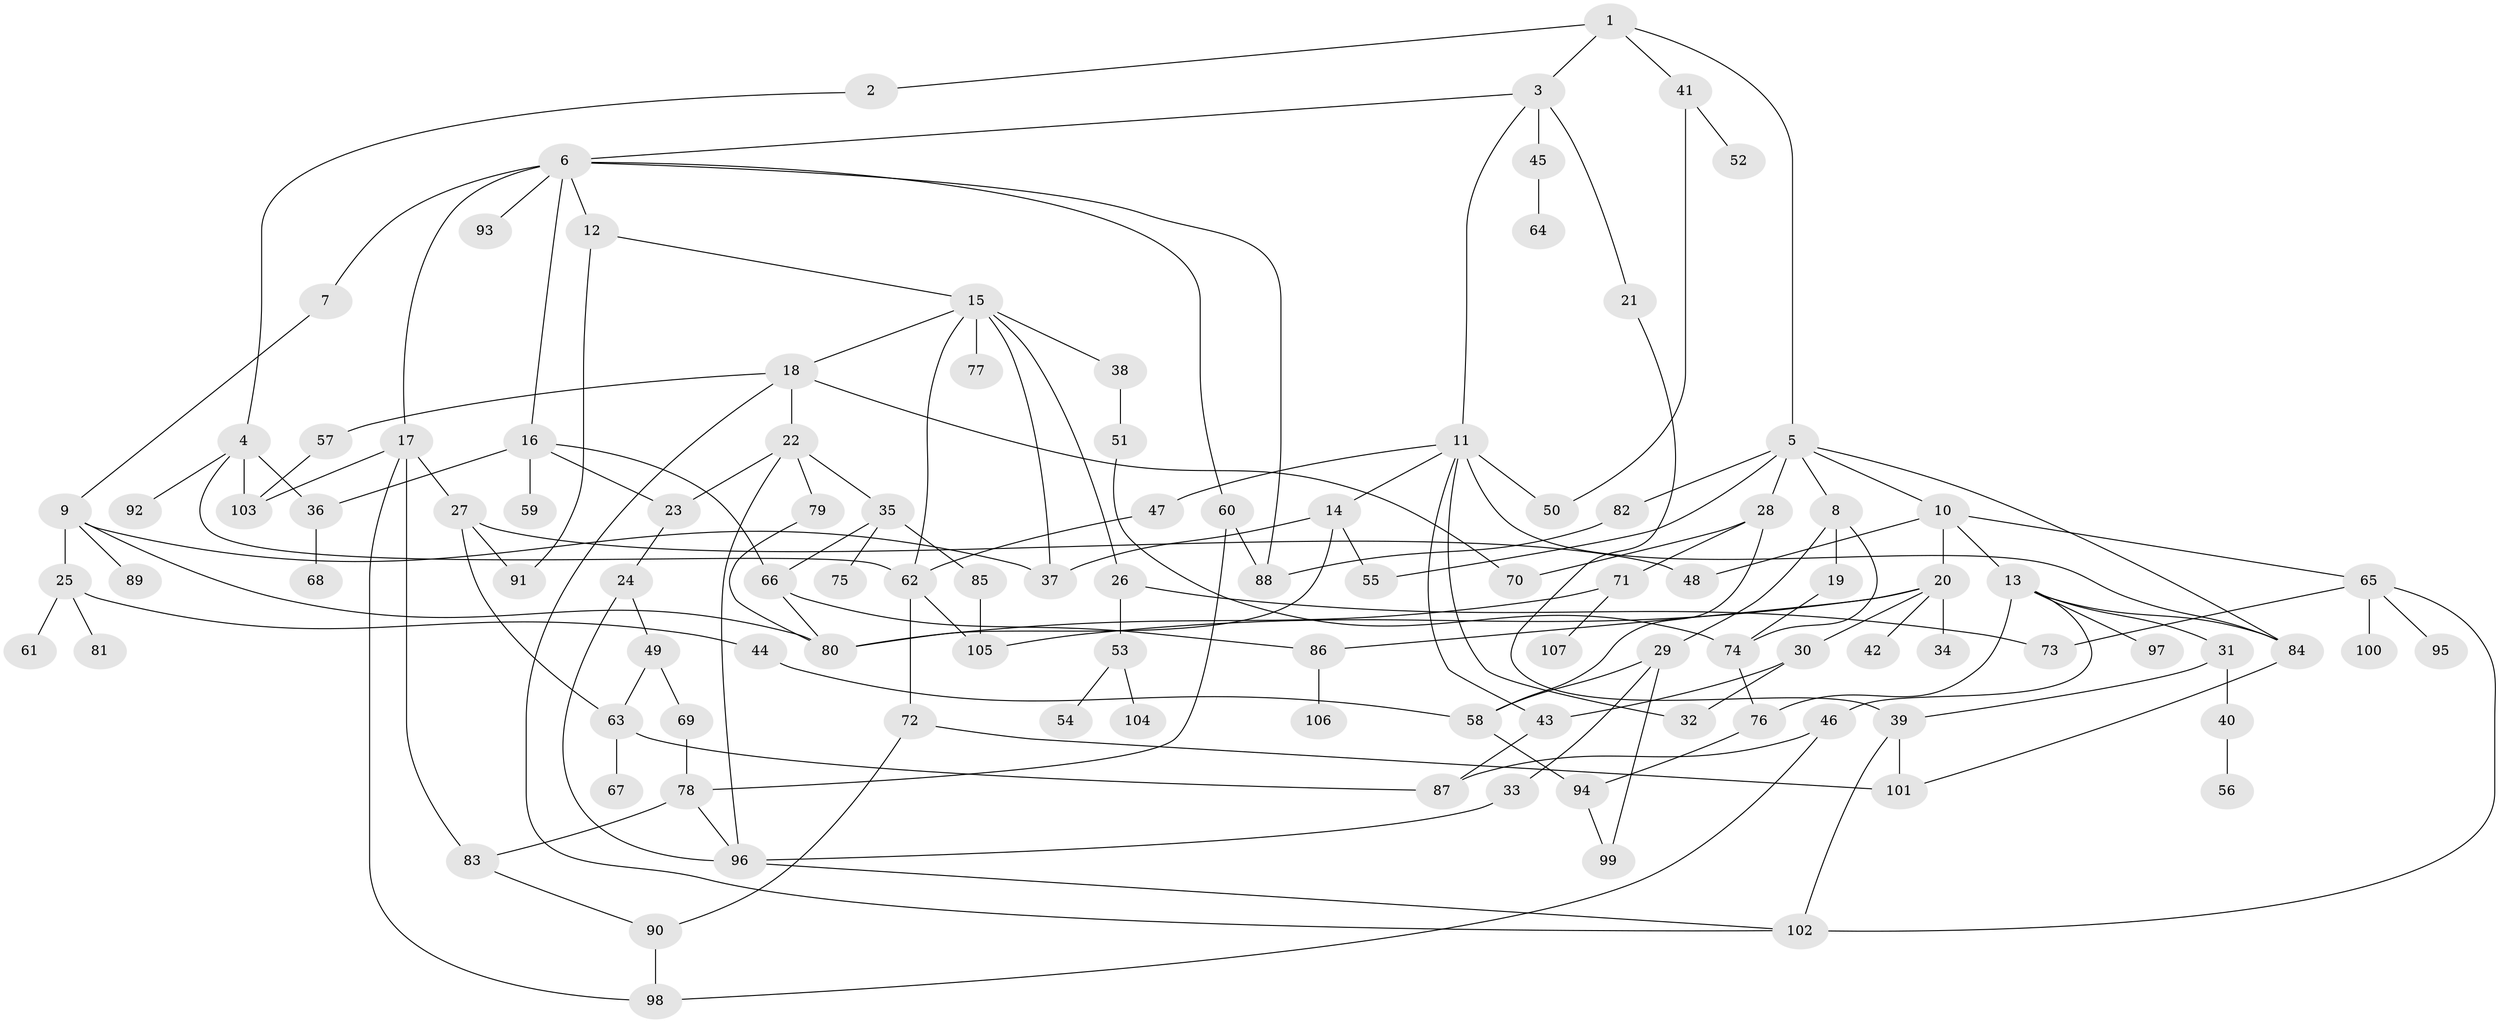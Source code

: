// Generated by graph-tools (version 1.1) at 2025/13/03/09/25 04:13:30]
// undirected, 107 vertices, 158 edges
graph export_dot {
graph [start="1"]
  node [color=gray90,style=filled];
  1;
  2;
  3;
  4;
  5;
  6;
  7;
  8;
  9;
  10;
  11;
  12;
  13;
  14;
  15;
  16;
  17;
  18;
  19;
  20;
  21;
  22;
  23;
  24;
  25;
  26;
  27;
  28;
  29;
  30;
  31;
  32;
  33;
  34;
  35;
  36;
  37;
  38;
  39;
  40;
  41;
  42;
  43;
  44;
  45;
  46;
  47;
  48;
  49;
  50;
  51;
  52;
  53;
  54;
  55;
  56;
  57;
  58;
  59;
  60;
  61;
  62;
  63;
  64;
  65;
  66;
  67;
  68;
  69;
  70;
  71;
  72;
  73;
  74;
  75;
  76;
  77;
  78;
  79;
  80;
  81;
  82;
  83;
  84;
  85;
  86;
  87;
  88;
  89;
  90;
  91;
  92;
  93;
  94;
  95;
  96;
  97;
  98;
  99;
  100;
  101;
  102;
  103;
  104;
  105;
  106;
  107;
  1 -- 2;
  1 -- 3;
  1 -- 5;
  1 -- 41;
  2 -- 4;
  3 -- 6;
  3 -- 11;
  3 -- 21;
  3 -- 45;
  4 -- 62;
  4 -- 92;
  4 -- 103;
  4 -- 36;
  5 -- 8;
  5 -- 10;
  5 -- 28;
  5 -- 55;
  5 -- 82;
  5 -- 84;
  6 -- 7;
  6 -- 12;
  6 -- 16;
  6 -- 17;
  6 -- 60;
  6 -- 93;
  6 -- 88;
  7 -- 9;
  8 -- 19;
  8 -- 29;
  8 -- 74;
  9 -- 25;
  9 -- 89;
  9 -- 37;
  9 -- 80;
  10 -- 13;
  10 -- 20;
  10 -- 65;
  10 -- 48;
  11 -- 14;
  11 -- 32;
  11 -- 43;
  11 -- 47;
  11 -- 50;
  11 -- 84;
  12 -- 15;
  12 -- 91;
  13 -- 31;
  13 -- 46;
  13 -- 97;
  13 -- 84;
  13 -- 76;
  14 -- 37;
  14 -- 80;
  14 -- 55;
  15 -- 18;
  15 -- 26;
  15 -- 38;
  15 -- 77;
  15 -- 62;
  15 -- 37;
  16 -- 23;
  16 -- 36;
  16 -- 59;
  16 -- 66;
  17 -- 27;
  17 -- 103;
  17 -- 98;
  17 -- 83;
  18 -- 22;
  18 -- 57;
  18 -- 102;
  18 -- 70;
  19 -- 74;
  20 -- 30;
  20 -- 34;
  20 -- 42;
  20 -- 86;
  20 -- 105;
  21 -- 39;
  22 -- 35;
  22 -- 79;
  22 -- 96;
  22 -- 23;
  23 -- 24;
  24 -- 49;
  24 -- 96;
  25 -- 44;
  25 -- 61;
  25 -- 81;
  26 -- 53;
  26 -- 73;
  27 -- 48;
  27 -- 91;
  27 -- 63;
  28 -- 70;
  28 -- 71;
  28 -- 58;
  29 -- 33;
  29 -- 58;
  29 -- 99;
  30 -- 43;
  30 -- 32;
  31 -- 39;
  31 -- 40;
  33 -- 96;
  35 -- 75;
  35 -- 85;
  35 -- 66;
  36 -- 68;
  38 -- 51;
  39 -- 101;
  39 -- 102;
  40 -- 56;
  41 -- 50;
  41 -- 52;
  43 -- 87;
  44 -- 58;
  45 -- 64;
  46 -- 98;
  46 -- 87;
  47 -- 62;
  49 -- 63;
  49 -- 69;
  51 -- 74;
  53 -- 54;
  53 -- 104;
  57 -- 103;
  58 -- 94;
  60 -- 88;
  60 -- 78;
  62 -- 72;
  62 -- 105;
  63 -- 67;
  63 -- 87;
  65 -- 95;
  65 -- 100;
  65 -- 73;
  65 -- 102;
  66 -- 86;
  66 -- 80;
  69 -- 78;
  71 -- 80;
  71 -- 107;
  72 -- 101;
  72 -- 90;
  74 -- 76;
  76 -- 94;
  78 -- 83;
  78 -- 96;
  79 -- 80;
  82 -- 88;
  83 -- 90;
  84 -- 101;
  85 -- 105;
  86 -- 106;
  90 -- 98;
  94 -- 99;
  96 -- 102;
}
